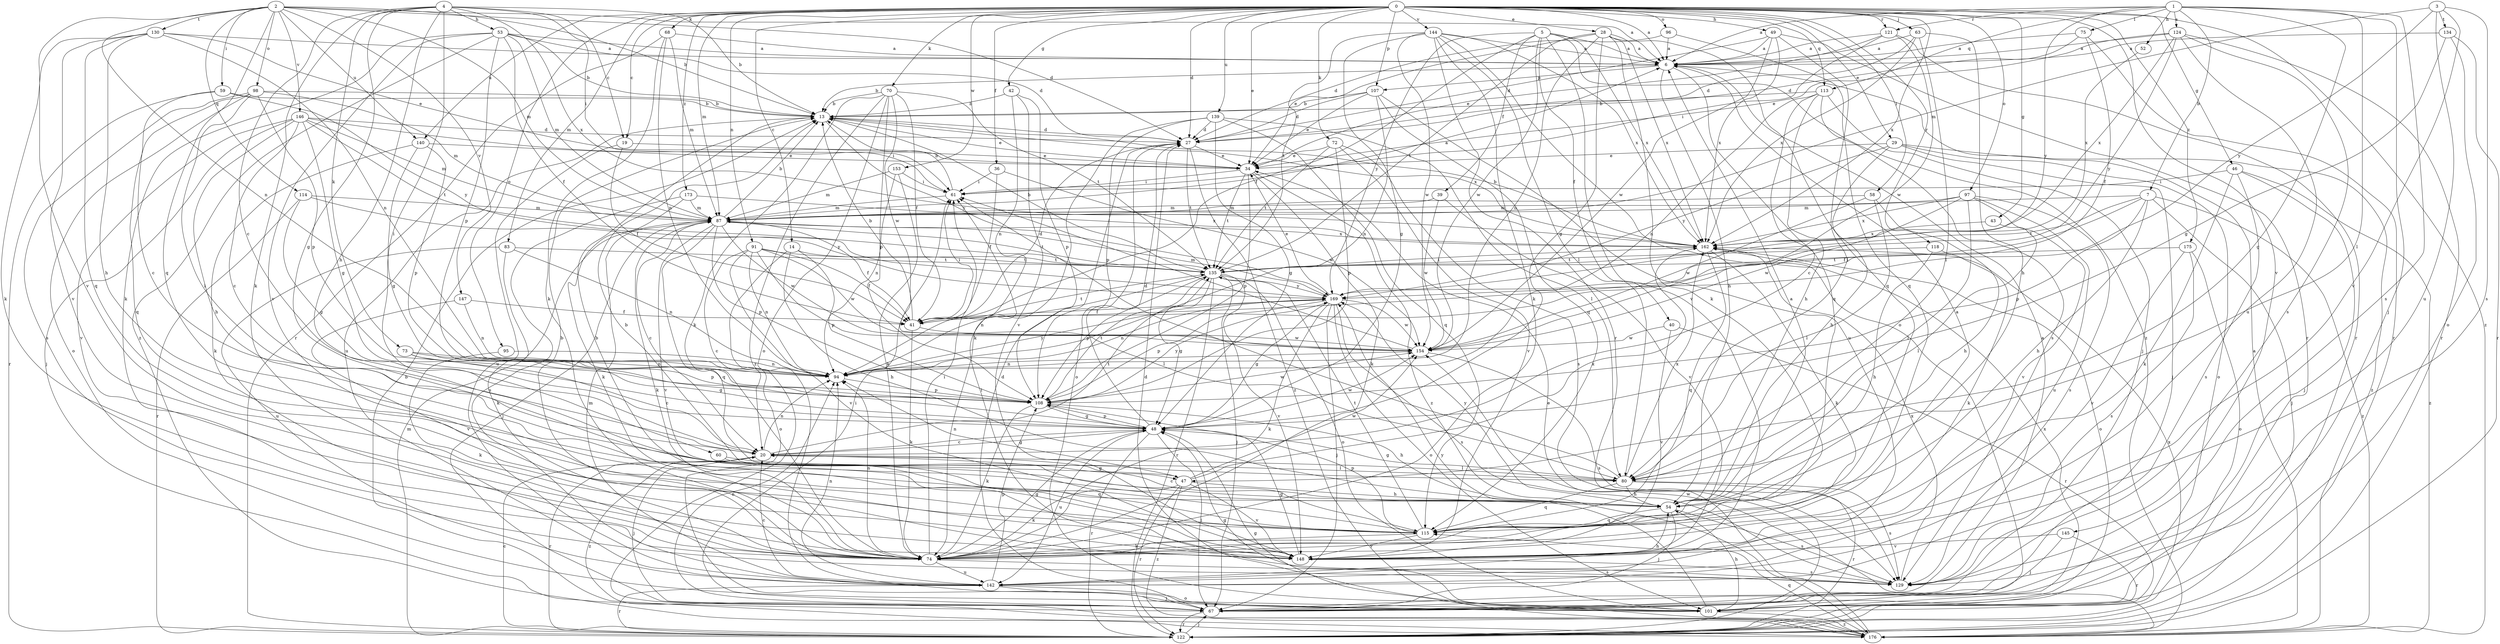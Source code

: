 strict digraph  {
0;
1;
2;
3;
4;
5;
6;
7;
13;
14;
19;
20;
27;
28;
29;
34;
36;
39;
40;
41;
42;
43;
46;
47;
48;
49;
52;
53;
54;
58;
59;
60;
61;
63;
67;
68;
70;
72;
73;
74;
75;
80;
83;
87;
91;
94;
95;
96;
97;
98;
101;
107;
108;
113;
114;
115;
118;
121;
122;
124;
129;
130;
134;
135;
139;
140;
142;
144;
145;
146;
147;
148;
153;
154;
162;
169;
173;
175;
176;
0 -> 6  [label=a];
0 -> 14  [label=c];
0 -> 19  [label=c];
0 -> 27  [label=d];
0 -> 28  [label=e];
0 -> 29  [label=e];
0 -> 34  [label=e];
0 -> 36  [label=f];
0 -> 42  [label=g];
0 -> 43  [label=g];
0 -> 46  [label=g];
0 -> 49  [label=h];
0 -> 58  [label=i];
0 -> 63  [label=j];
0 -> 68  [label=k];
0 -> 70  [label=k];
0 -> 72  [label=k];
0 -> 83  [label=m];
0 -> 87  [label=m];
0 -> 91  [label=n];
0 -> 95  [label=o];
0 -> 96  [label=o];
0 -> 97  [label=o];
0 -> 107  [label=p];
0 -> 113  [label=q];
0 -> 118  [label=r];
0 -> 121  [label=r];
0 -> 139  [label=u];
0 -> 140  [label=u];
0 -> 144  [label=v];
0 -> 145  [label=v];
0 -> 153  [label=w];
0 -> 162  [label=x];
0 -> 173  [label=z];
0 -> 175  [label=z];
0 -> 176  [label=z];
1 -> 6  [label=a];
1 -> 7  [label=b];
1 -> 47  [label=g];
1 -> 52  [label=h];
1 -> 67  [label=j];
1 -> 75  [label=l];
1 -> 80  [label=l];
1 -> 113  [label=q];
1 -> 121  [label=r];
1 -> 124  [label=s];
1 -> 129  [label=s];
1 -> 169  [label=y];
2 -> 6  [label=a];
2 -> 13  [label=b];
2 -> 27  [label=d];
2 -> 59  [label=i];
2 -> 87  [label=m];
2 -> 94  [label=n];
2 -> 98  [label=o];
2 -> 114  [label=q];
2 -> 115  [label=q];
2 -> 130  [label=t];
2 -> 140  [label=u];
2 -> 146  [label=v];
2 -> 147  [label=v];
2 -> 148  [label=v];
3 -> 87  [label=m];
3 -> 129  [label=s];
3 -> 134  [label=t];
3 -> 142  [label=u];
3 -> 148  [label=v];
3 -> 169  [label=y];
4 -> 13  [label=b];
4 -> 19  [label=c];
4 -> 20  [label=c];
4 -> 47  [label=g];
4 -> 53  [label=h];
4 -> 54  [label=h];
4 -> 60  [label=i];
4 -> 61  [label=i];
4 -> 73  [label=k];
4 -> 74  [label=k];
4 -> 162  [label=x];
5 -> 6  [label=a];
5 -> 39  [label=f];
5 -> 40  [label=f];
5 -> 41  [label=f];
5 -> 148  [label=v];
5 -> 154  [label=w];
5 -> 162  [label=x];
5 -> 169  [label=y];
5 -> 176  [label=z];
6 -> 13  [label=b];
6 -> 54  [label=h];
6 -> 107  [label=p];
6 -> 115  [label=q];
7 -> 41  [label=f];
7 -> 54  [label=h];
7 -> 67  [label=j];
7 -> 87  [label=m];
7 -> 108  [label=p];
7 -> 135  [label=t];
7 -> 176  [label=z];
13 -> 27  [label=d];
13 -> 34  [label=e];
13 -> 142  [label=u];
13 -> 162  [label=x];
13 -> 169  [label=y];
14 -> 54  [label=h];
14 -> 101  [label=o];
14 -> 108  [label=p];
14 -> 135  [label=t];
19 -> 34  [label=e];
19 -> 41  [label=f];
19 -> 142  [label=u];
20 -> 47  [label=g];
20 -> 48  [label=g];
20 -> 67  [label=j];
20 -> 80  [label=l];
20 -> 94  [label=n];
20 -> 122  [label=r];
20 -> 135  [label=t];
20 -> 176  [label=z];
27 -> 34  [label=e];
27 -> 101  [label=o];
27 -> 135  [label=t];
27 -> 176  [label=z];
28 -> 6  [label=a];
28 -> 34  [label=e];
28 -> 48  [label=g];
28 -> 74  [label=k];
28 -> 94  [label=n];
28 -> 115  [label=q];
28 -> 135  [label=t];
28 -> 162  [label=x];
29 -> 34  [label=e];
29 -> 54  [label=h];
29 -> 67  [label=j];
29 -> 101  [label=o];
29 -> 169  [label=y];
29 -> 176  [label=z];
34 -> 61  [label=i];
34 -> 74  [label=k];
34 -> 108  [label=p];
34 -> 135  [label=t];
34 -> 176  [label=z];
36 -> 41  [label=f];
36 -> 61  [label=i];
36 -> 154  [label=w];
39 -> 87  [label=m];
39 -> 148  [label=v];
39 -> 154  [label=w];
40 -> 122  [label=r];
40 -> 148  [label=v];
40 -> 154  [label=w];
41 -> 13  [label=b];
41 -> 27  [label=d];
41 -> 61  [label=i];
41 -> 74  [label=k];
41 -> 135  [label=t];
41 -> 154  [label=w];
42 -> 13  [label=b];
42 -> 94  [label=n];
42 -> 108  [label=p];
42 -> 148  [label=v];
43 -> 80  [label=l];
43 -> 162  [label=x];
46 -> 61  [label=i];
46 -> 67  [label=j];
46 -> 74  [label=k];
46 -> 129  [label=s];
46 -> 176  [label=z];
47 -> 54  [label=h];
47 -> 74  [label=k];
47 -> 94  [label=n];
47 -> 122  [label=r];
47 -> 148  [label=v];
47 -> 154  [label=w];
47 -> 162  [label=x];
47 -> 176  [label=z];
48 -> 20  [label=c];
48 -> 27  [label=d];
48 -> 67  [label=j];
48 -> 108  [label=p];
48 -> 122  [label=r];
48 -> 142  [label=u];
48 -> 154  [label=w];
49 -> 6  [label=a];
49 -> 27  [label=d];
49 -> 80  [label=l];
49 -> 122  [label=r];
49 -> 154  [label=w];
49 -> 162  [label=x];
52 -> 162  [label=x];
53 -> 6  [label=a];
53 -> 13  [label=b];
53 -> 27  [label=d];
53 -> 41  [label=f];
53 -> 74  [label=k];
53 -> 87  [label=m];
53 -> 108  [label=p];
53 -> 148  [label=v];
53 -> 176  [label=z];
54 -> 20  [label=c];
54 -> 67  [label=j];
54 -> 115  [label=q];
54 -> 129  [label=s];
54 -> 169  [label=y];
58 -> 54  [label=h];
58 -> 80  [label=l];
58 -> 87  [label=m];
58 -> 154  [label=w];
59 -> 13  [label=b];
59 -> 20  [label=c];
59 -> 122  [label=r];
59 -> 169  [label=y];
60 -> 80  [label=l];
60 -> 115  [label=q];
61 -> 13  [label=b];
61 -> 87  [label=m];
63 -> 6  [label=a];
63 -> 27  [label=d];
63 -> 54  [label=h];
63 -> 80  [label=l];
63 -> 162  [label=x];
67 -> 6  [label=a];
67 -> 27  [label=d];
67 -> 61  [label=i];
67 -> 94  [label=n];
67 -> 122  [label=r];
68 -> 6  [label=a];
68 -> 74  [label=k];
68 -> 87  [label=m];
68 -> 94  [label=n];
68 -> 122  [label=r];
70 -> 13  [label=b];
70 -> 41  [label=f];
70 -> 74  [label=k];
70 -> 101  [label=o];
70 -> 108  [label=p];
70 -> 135  [label=t];
70 -> 154  [label=w];
70 -> 176  [label=z];
72 -> 34  [label=e];
72 -> 108  [label=p];
72 -> 129  [label=s];
72 -> 135  [label=t];
72 -> 148  [label=v];
73 -> 20  [label=c];
73 -> 48  [label=g];
73 -> 94  [label=n];
73 -> 108  [label=p];
74 -> 6  [label=a];
74 -> 13  [label=b];
74 -> 48  [label=g];
74 -> 61  [label=i];
74 -> 94  [label=n];
74 -> 129  [label=s];
74 -> 142  [label=u];
75 -> 6  [label=a];
75 -> 27  [label=d];
75 -> 41  [label=f];
75 -> 122  [label=r];
80 -> 48  [label=g];
80 -> 54  [label=h];
80 -> 61  [label=i];
80 -> 115  [label=q];
80 -> 122  [label=r];
80 -> 129  [label=s];
80 -> 162  [label=x];
83 -> 74  [label=k];
83 -> 94  [label=n];
83 -> 135  [label=t];
83 -> 142  [label=u];
87 -> 6  [label=a];
87 -> 13  [label=b];
87 -> 20  [label=c];
87 -> 41  [label=f];
87 -> 67  [label=j];
87 -> 74  [label=k];
87 -> 108  [label=p];
87 -> 115  [label=q];
87 -> 135  [label=t];
87 -> 148  [label=v];
87 -> 154  [label=w];
87 -> 162  [label=x];
91 -> 20  [label=c];
91 -> 41  [label=f];
91 -> 80  [label=l];
91 -> 94  [label=n];
91 -> 135  [label=t];
91 -> 148  [label=v];
91 -> 154  [label=w];
94 -> 108  [label=p];
94 -> 169  [label=y];
95 -> 74  [label=k];
95 -> 94  [label=n];
96 -> 6  [label=a];
96 -> 27  [label=d];
96 -> 115  [label=q];
97 -> 80  [label=l];
97 -> 87  [label=m];
97 -> 129  [label=s];
97 -> 142  [label=u];
97 -> 148  [label=v];
97 -> 154  [label=w];
97 -> 162  [label=x];
98 -> 13  [label=b];
98 -> 80  [label=l];
98 -> 87  [label=m];
98 -> 101  [label=o];
98 -> 108  [label=p];
98 -> 115  [label=q];
98 -> 129  [label=s];
101 -> 27  [label=d];
101 -> 48  [label=g];
101 -> 54  [label=h];
101 -> 162  [label=x];
101 -> 169  [label=y];
101 -> 176  [label=z];
107 -> 13  [label=b];
107 -> 27  [label=d];
107 -> 34  [label=e];
107 -> 94  [label=n];
107 -> 115  [label=q];
107 -> 142  [label=u];
108 -> 48  [label=g];
108 -> 54  [label=h];
108 -> 74  [label=k];
108 -> 135  [label=t];
108 -> 154  [label=w];
108 -> 169  [label=y];
113 -> 13  [label=b];
113 -> 20  [label=c];
113 -> 54  [label=h];
113 -> 67  [label=j];
113 -> 94  [label=n];
113 -> 129  [label=s];
114 -> 48  [label=g];
114 -> 87  [label=m];
114 -> 122  [label=r];
114 -> 169  [label=y];
115 -> 6  [label=a];
115 -> 13  [label=b];
115 -> 74  [label=k];
115 -> 108  [label=p];
115 -> 135  [label=t];
115 -> 148  [label=v];
118 -> 54  [label=h];
118 -> 74  [label=k];
118 -> 135  [label=t];
121 -> 6  [label=a];
121 -> 34  [label=e];
121 -> 61  [label=i];
121 -> 122  [label=r];
121 -> 154  [label=w];
122 -> 20  [label=c];
122 -> 67  [label=j];
122 -> 87  [label=m];
122 -> 162  [label=x];
124 -> 6  [label=a];
124 -> 34  [label=e];
124 -> 122  [label=r];
124 -> 129  [label=s];
124 -> 142  [label=u];
124 -> 162  [label=x];
124 -> 169  [label=y];
129 -> 61  [label=i];
129 -> 162  [label=x];
130 -> 6  [label=a];
130 -> 34  [label=e];
130 -> 54  [label=h];
130 -> 74  [label=k];
130 -> 94  [label=n];
130 -> 115  [label=q];
130 -> 148  [label=v];
134 -> 6  [label=a];
134 -> 48  [label=g];
134 -> 101  [label=o];
134 -> 122  [label=r];
135 -> 13  [label=b];
135 -> 48  [label=g];
135 -> 67  [label=j];
135 -> 94  [label=n];
135 -> 101  [label=o];
135 -> 108  [label=p];
135 -> 122  [label=r];
135 -> 148  [label=v];
135 -> 169  [label=y];
139 -> 27  [label=d];
139 -> 48  [label=g];
139 -> 74  [label=k];
139 -> 80  [label=l];
139 -> 108  [label=p];
139 -> 115  [label=q];
140 -> 34  [label=e];
140 -> 48  [label=g];
140 -> 74  [label=k];
140 -> 108  [label=p];
142 -> 20  [label=c];
142 -> 54  [label=h];
142 -> 67  [label=j];
142 -> 87  [label=m];
142 -> 94  [label=n];
142 -> 101  [label=o];
142 -> 108  [label=p];
142 -> 122  [label=r];
144 -> 6  [label=a];
144 -> 48  [label=g];
144 -> 74  [label=k];
144 -> 80  [label=l];
144 -> 101  [label=o];
144 -> 122  [label=r];
144 -> 135  [label=t];
144 -> 154  [label=w];
144 -> 162  [label=x];
145 -> 67  [label=j];
145 -> 122  [label=r];
145 -> 148  [label=v];
146 -> 20  [label=c];
146 -> 27  [label=d];
146 -> 48  [label=g];
146 -> 54  [label=h];
146 -> 61  [label=i];
146 -> 67  [label=j];
146 -> 87  [label=m];
146 -> 135  [label=t];
146 -> 148  [label=v];
147 -> 41  [label=f];
147 -> 94  [label=n];
147 -> 148  [label=v];
148 -> 13  [label=b];
148 -> 48  [label=g];
148 -> 129  [label=s];
153 -> 61  [label=i];
153 -> 74  [label=k];
153 -> 87  [label=m];
153 -> 94  [label=n];
154 -> 61  [label=i];
154 -> 94  [label=n];
154 -> 129  [label=s];
162 -> 13  [label=b];
162 -> 74  [label=k];
162 -> 101  [label=o];
162 -> 115  [label=q];
162 -> 135  [label=t];
169 -> 34  [label=e];
169 -> 41  [label=f];
169 -> 48  [label=g];
169 -> 67  [label=j];
169 -> 74  [label=k];
169 -> 87  [label=m];
169 -> 94  [label=n];
169 -> 101  [label=o];
169 -> 108  [label=p];
169 -> 129  [label=s];
169 -> 154  [label=w];
173 -> 74  [label=k];
173 -> 87  [label=m];
173 -> 142  [label=u];
173 -> 162  [label=x];
175 -> 101  [label=o];
175 -> 129  [label=s];
175 -> 135  [label=t];
175 -> 148  [label=v];
176 -> 6  [label=a];
176 -> 13  [label=b];
176 -> 34  [label=e];
176 -> 48  [label=g];
176 -> 115  [label=q];
176 -> 154  [label=w];
}
